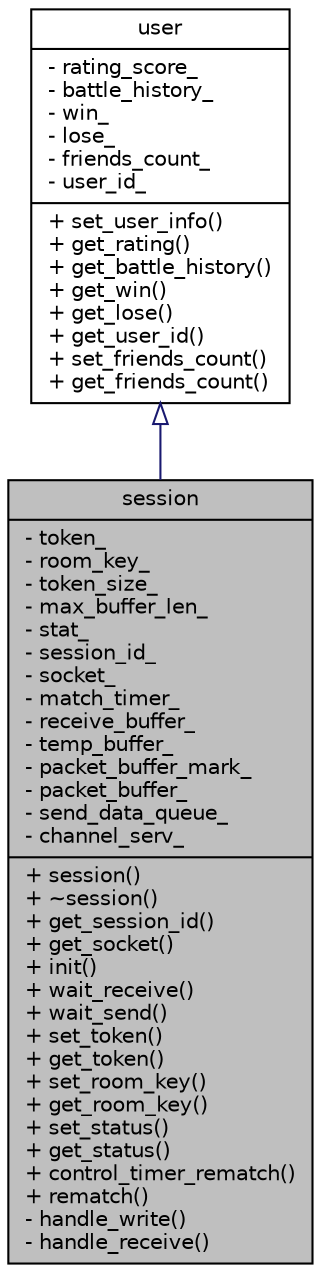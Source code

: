 digraph "session"
{
  edge [fontname="Helvetica",fontsize="10",labelfontname="Helvetica",labelfontsize="10"];
  node [fontname="Helvetica",fontsize="10",shape=record];
  Node0 [label="{session\n|- token_\l- room_key_\l- token_size_\l- max_buffer_len_\l- stat_\l- session_id_\l- socket_\l- match_timer_\l- receive_buffer_\l- temp_buffer_\l- packet_buffer_mark_\l- packet_buffer_\l- send_data_queue_\l- channel_serv_\l|+ session()\l+ ~session()\l+ get_session_id()\l+ get_socket()\l+ init()\l+ wait_receive()\l+ wait_send()\l+ set_token()\l+ get_token()\l+ set_room_key()\l+ get_room_key()\l+ set_status()\l+ get_status()\l+ control_timer_rematch()\l+ rematch()\l- handle_write()\l- handle_receive()\l}",height=0.2,width=0.4,color="black", fillcolor="grey75", style="filled", fontcolor="black"];
  Node1 -> Node0 [dir="back",color="midnightblue",fontsize="10",style="solid",arrowtail="onormal",fontname="Helvetica"];
  Node1 [label="{user\n|- rating_score_\l- battle_history_\l- win_\l- lose_\l- friends_count_\l- user_id_\l|+ set_user_info()\l+ get_rating()\l+ get_battle_history()\l+ get_win()\l+ get_lose()\l+ get_user_id()\l+ set_friends_count()\l+ get_friends_count()\l}",height=0.2,width=0.4,color="black", fillcolor="white", style="filled",URL="$classuser.html"];
}

